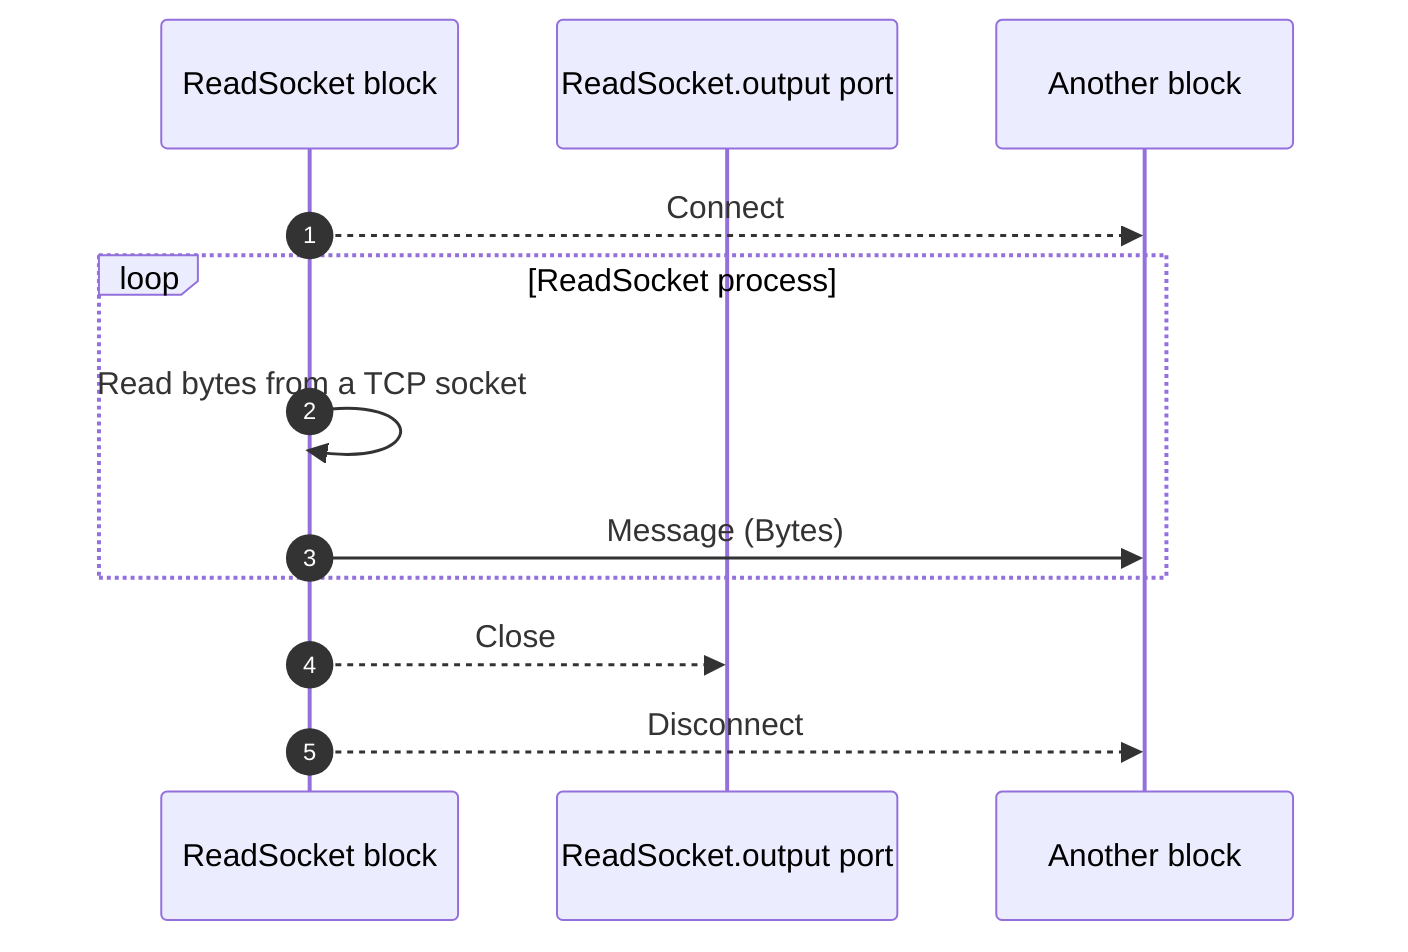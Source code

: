 sequenceDiagram
    autonumber
    participant ReadSocket as ReadSocket block
    participant ReadSocket.output as ReadSocket.output port
    participant BlockA as Another block

    ReadSocket-->>BlockA: Connect

    loop ReadSocket process
        ReadSocket->>ReadSocket: Read bytes from a TCP socket
        ReadSocket->>BlockA: Message (Bytes)
    end

    ReadSocket-->>ReadSocket.output: Close
    ReadSocket-->>BlockA: Disconnect